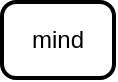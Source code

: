<mxfile version="24.2.5" type="github">
  <diagram name="第 1 页" id="w_8PaDWCfuc0orx28VNM">
    <mxGraphModel>
      <root>
        <mxCell id="0" />
        <mxCell id="1" parent="0" />
        <mxCell id="2" value="mind" style="rounded=1;absoluteArcSize=1;arcSize=14;whiteSpace=wrap;strokeWidth=2;" vertex="1" parent="1">
          <mxGeometry x="15" y="15" width="56" height="38" as="geometry" />
        </mxCell>
      </root>
    </mxGraphModel>
  </diagram>
</mxfile>
